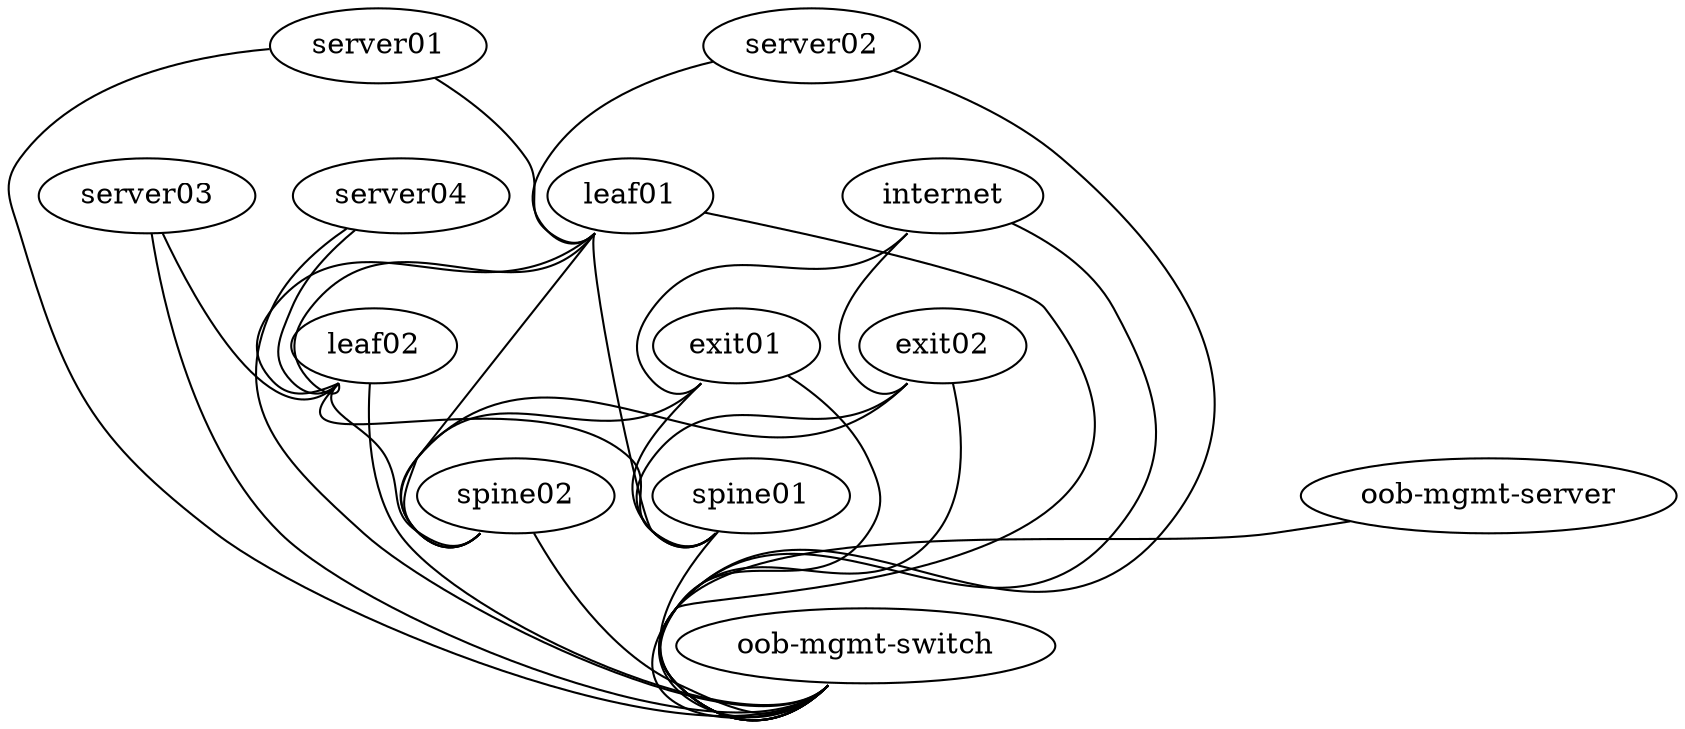 graph vx {
 "leaf01" [function="leaf" os="CumulusCommunity/cumulus-vx" version="3.6.2" memory="768" config="./helper_scripts/extra_switch_config.sh" ]
 "leaf02" [function="leaf" os="CumulusCommunity/cumulus-vx" version="3.6.2" memory="768" config="./helper_scripts/extra_switch_config.sh" ]
 "spine01" [function="spine" os="CumulusCommunity/cumulus-vx" version="3.6.2" memory="768" config="./helper_scripts/extra_switch_config.sh" ]
 "spine02" [function="spine" os="CumulusCommunity/cumulus-vx" version="3.6.2" memory="768" config="./helper_scripts/extra_switch_config.sh" ]
 "exit01" [function="exit" os="CumulusCommunity/cumulus-vx" version="3.6.2" memory="768" config="./helper_scripts/extra_switch_config.sh" ]
 "exit02" [function="exit" os="CumulusCommunity/cumulus-vx" version="3.6.2" memory="768" config="./helper_scripts/extra_switch_config.sh" ]
 "server01" [function="host" os="yk0/ubuntu-xenial" memory="512" config="./helper_scripts/config_server.sh" ]
 "server02" [function="host" os="yk0/ubuntu-xenial" memory="512" config="./helper_scripts/config_server.sh" ]
 "server03" [function="host" os="yk0/ubuntu-xenial" memory="512" config="./helper_scripts/config_server.sh" ]
 "server04" [function="host" os="yk0/ubuntu-xenial" memory="512" config="./helper_scripts/config_server.sh" ]
 "internet" [function="internet" vagrant="swp48" os="CumulusCommunity/cumulus-vx" version="3.6.2" memory="768" config="./helper_scripts/config_internet.sh" ]
 "oob-mgmt-switch" [function="oob-mgmt-switch" vagrant="eth0" os="CumulusCommunity/cumulus-vx" version="3.6.2" memory="768" config="./helper_scripts/config_oob_switch.sh" ]
 "oob-mgmt-server" [function="oob-server" vagrant="eth0" os="CumulusCommunity/vx_oob_server" version="1.0.4" memory="1024" config="./helper_scripts/config_oob_server.sh" ]

 "leaf01":"swp15" -- "spine01":"swp1"
 "leaf02":"swp15" -- "spine01":"swp2"
 "leaf01":"swp16" -- "spine02":"swp1"
 "leaf02":"swp16" -- "spine02":"swp2"

 "leaf01":"swp13" -- "leaf02":"swp13"
 "leaf01":"swp14" -- "leaf02":"swp14"

 "server01":"eth1" -- "leaf01":"swp1" [left_mac="00:03:00:11:11:01"]
 "server02":"eth1" -- "leaf01":"swp2" [left_mac="00:03:00:22:22:01"]
 "server03":"eth1" -- "leaf02":"swp1" [left_mac="00:03:00:33:33:01"]
 "server04":"eth1" -- "leaf02":"swp2" [left_mac="00:03:00:44:44:01"]

 "exit01":"swp15" -- "spine01":"swp13"
 "exit01":"swp16" -- "spine02":"swp14"
 "exit02":"swp15" -- "spine01":"swp14"
 "exit02":"swp16" -- "spine02":"swp13"


 "internet":"swp1" -- "exit01":"swp1"
 "internet":"swp2" -- "exit02":"swp1"

 "oob-mgmt-server":"eth1" -- "oob-mgmt-switch":"swp1" [right_mac="a0:00:00:00:00:61"]
 "server01":"eth0" -- "oob-mgmt-switch":"swp2" [left_mac="a0:00:00:00:00:31"]
 "server02":"eth0" -- "oob-mgmt-switch":"swp3" [left_mac="a0:00:00:00:00:32"]
 "server03":"eth0" -- "oob-mgmt-switch":"swp4" [left_mac="a0:00:00:00:00:33"]
 "server04":"eth0" -- "oob-mgmt-switch":"swp5" [left_mac="a0:00:00:00:00:34"]
 "leaf01":"eth0" -- "oob-mgmt-switch":"swp6" [left_mac="a0:00:00:00:00:11"]
 "leaf02":"eth0" -- "oob-mgmt-switch":"swp7" [left_mac="a0:00:00:00:00:12"]
 "spine01":"eth0" -- "oob-mgmt-switch":"swp10" [left_mac="a0:00:00:00:00:21"]
 "spine02":"eth0" -- "oob-mgmt-switch":"swp11" [left_mac="a0:00:00:00:00:22"]
 "exit01":"eth0" -- "oob-mgmt-switch":"swp12" [left_mac="a0:00:00:00:00:41"]
 "exit02":"eth0" -- "oob-mgmt-switch":"swp13" [left_mac="a0:00:00:00:00:42"]
 "internet":"eth0" -- "oob-mgmt-switch":"swp15" [left_mac="a0:00:00:00:00:50"]
}

